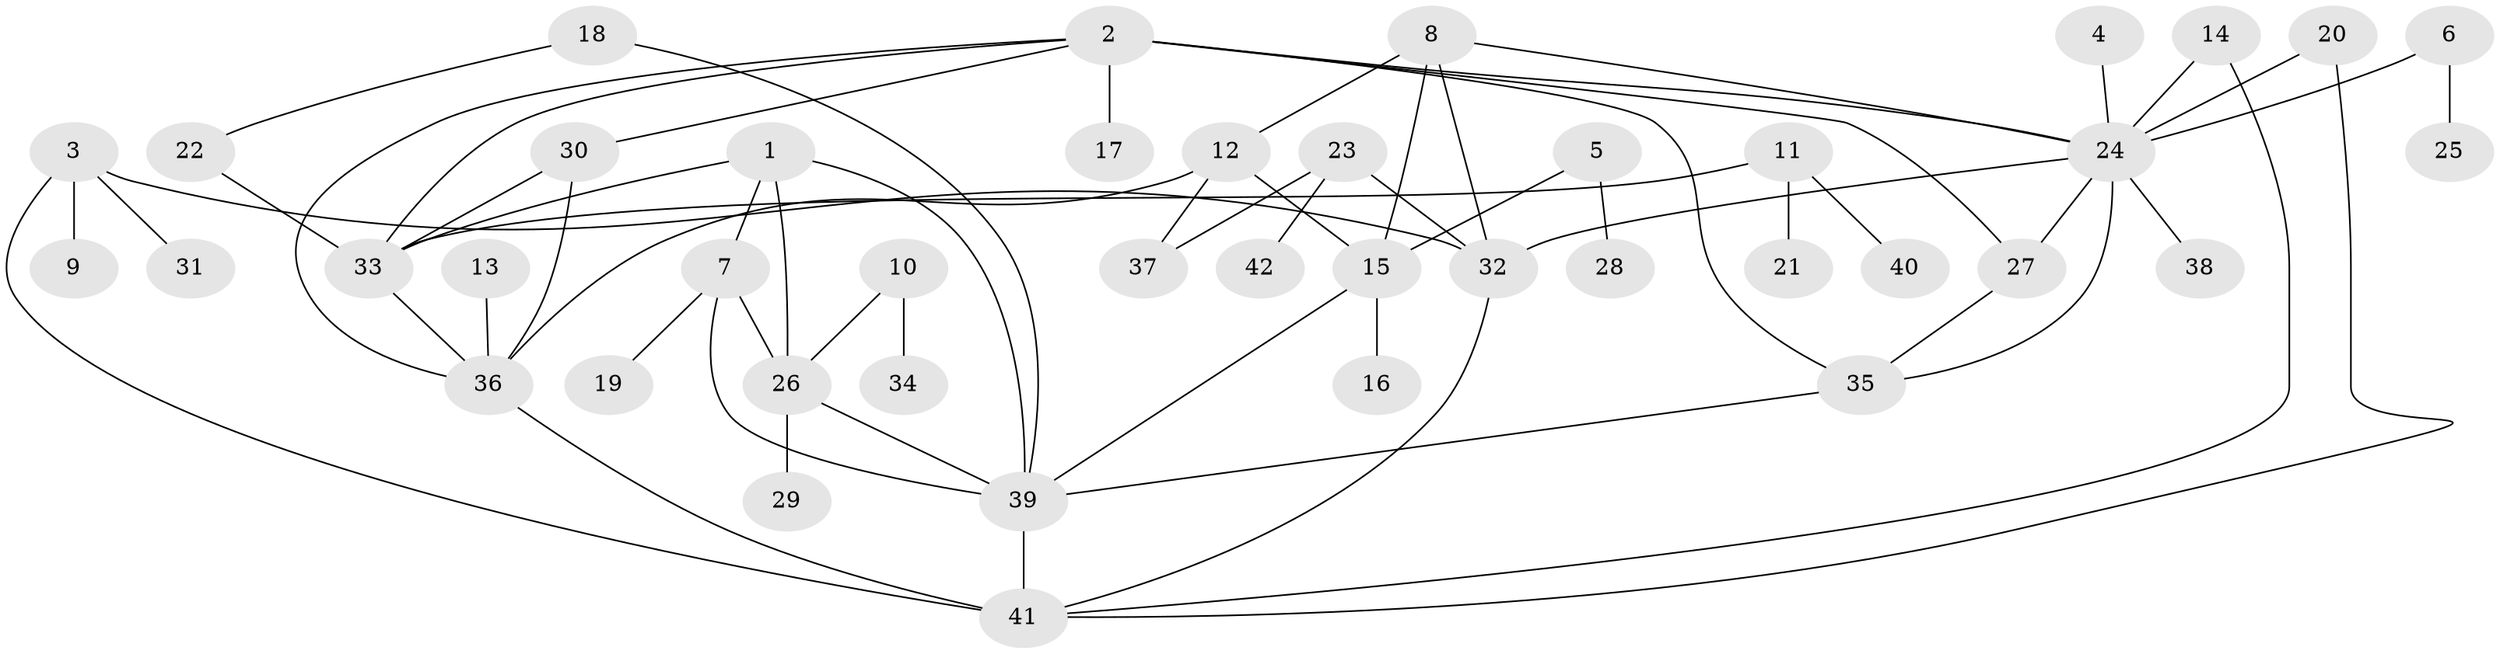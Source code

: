 // original degree distribution, {8: 0.03614457831325301, 4: 0.060240963855421686, 5: 0.060240963855421686, 6: 0.04819277108433735, 9: 0.012048192771084338, 3: 0.060240963855421686, 7: 0.024096385542168676, 12: 0.012048192771084338, 1: 0.5180722891566265, 2: 0.1686746987951807}
// Generated by graph-tools (version 1.1) at 2025/37/03/04/25 23:37:43]
// undirected, 42 vertices, 62 edges
graph export_dot {
  node [color=gray90,style=filled];
  1;
  2;
  3;
  4;
  5;
  6;
  7;
  8;
  9;
  10;
  11;
  12;
  13;
  14;
  15;
  16;
  17;
  18;
  19;
  20;
  21;
  22;
  23;
  24;
  25;
  26;
  27;
  28;
  29;
  30;
  31;
  32;
  33;
  34;
  35;
  36;
  37;
  38;
  39;
  40;
  41;
  42;
  1 -- 7 [weight=1.0];
  1 -- 26 [weight=1.0];
  1 -- 33 [weight=1.0];
  1 -- 39 [weight=1.0];
  2 -- 17 [weight=1.0];
  2 -- 24 [weight=1.0];
  2 -- 27 [weight=1.0];
  2 -- 30 [weight=1.0];
  2 -- 33 [weight=1.0];
  2 -- 35 [weight=1.0];
  2 -- 36 [weight=1.0];
  3 -- 9 [weight=1.0];
  3 -- 31 [weight=1.0];
  3 -- 32 [weight=2.0];
  3 -- 41 [weight=2.0];
  4 -- 24 [weight=1.0];
  5 -- 15 [weight=1.0];
  5 -- 28 [weight=1.0];
  6 -- 24 [weight=1.0];
  6 -- 25 [weight=1.0];
  7 -- 19 [weight=1.0];
  7 -- 26 [weight=1.0];
  7 -- 39 [weight=1.0];
  8 -- 12 [weight=2.0];
  8 -- 15 [weight=2.0];
  8 -- 24 [weight=1.0];
  8 -- 32 [weight=1.0];
  10 -- 26 [weight=1.0];
  10 -- 34 [weight=1.0];
  11 -- 21 [weight=1.0];
  11 -- 33 [weight=1.0];
  11 -- 40 [weight=1.0];
  12 -- 15 [weight=1.0];
  12 -- 36 [weight=1.0];
  12 -- 37 [weight=1.0];
  13 -- 36 [weight=1.0];
  14 -- 24 [weight=1.0];
  14 -- 41 [weight=1.0];
  15 -- 16 [weight=1.0];
  15 -- 39 [weight=1.0];
  18 -- 22 [weight=1.0];
  18 -- 39 [weight=1.0];
  20 -- 24 [weight=1.0];
  20 -- 41 [weight=1.0];
  22 -- 33 [weight=1.0];
  23 -- 32 [weight=1.0];
  23 -- 37 [weight=1.0];
  23 -- 42 [weight=1.0];
  24 -- 27 [weight=1.0];
  24 -- 32 [weight=1.0];
  24 -- 35 [weight=1.0];
  24 -- 38 [weight=1.0];
  26 -- 29 [weight=1.0];
  26 -- 39 [weight=1.0];
  27 -- 35 [weight=1.0];
  30 -- 33 [weight=1.0];
  30 -- 36 [weight=1.0];
  32 -- 41 [weight=1.0];
  33 -- 36 [weight=1.0];
  35 -- 39 [weight=1.0];
  36 -- 41 [weight=1.0];
  39 -- 41 [weight=1.0];
}
